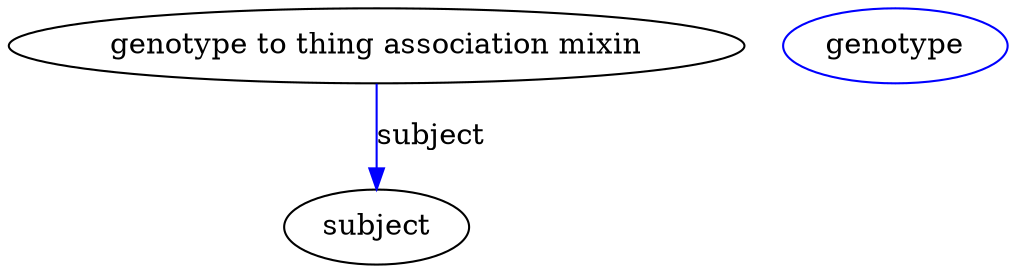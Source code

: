 digraph {
	graph [bb="0,0,379.68,123"];
	node [label="\N"];
	"genotype to thing association mixin"	 [height=0.5,
		label="genotype to thing association mixin",
		pos="137.79,105",
		width=3.8274];
	subject	 [height=0.5,
		pos="137.79,18",
		width=0.99297];
	"genotype to thing association mixin" -> subject	 [color=blue,
		label=subject,
		lp="157.29,61.5",
		pos="e,137.79,36.003 137.79,86.974 137.79,75.192 137.79,59.561 137.79,46.158",
		style=solid];
	"genotype to thing association mixin_subject"	 [color=blue,
		height=0.5,
		label=genotype,
		pos="336.79,105",
		width=1.1916];
}
